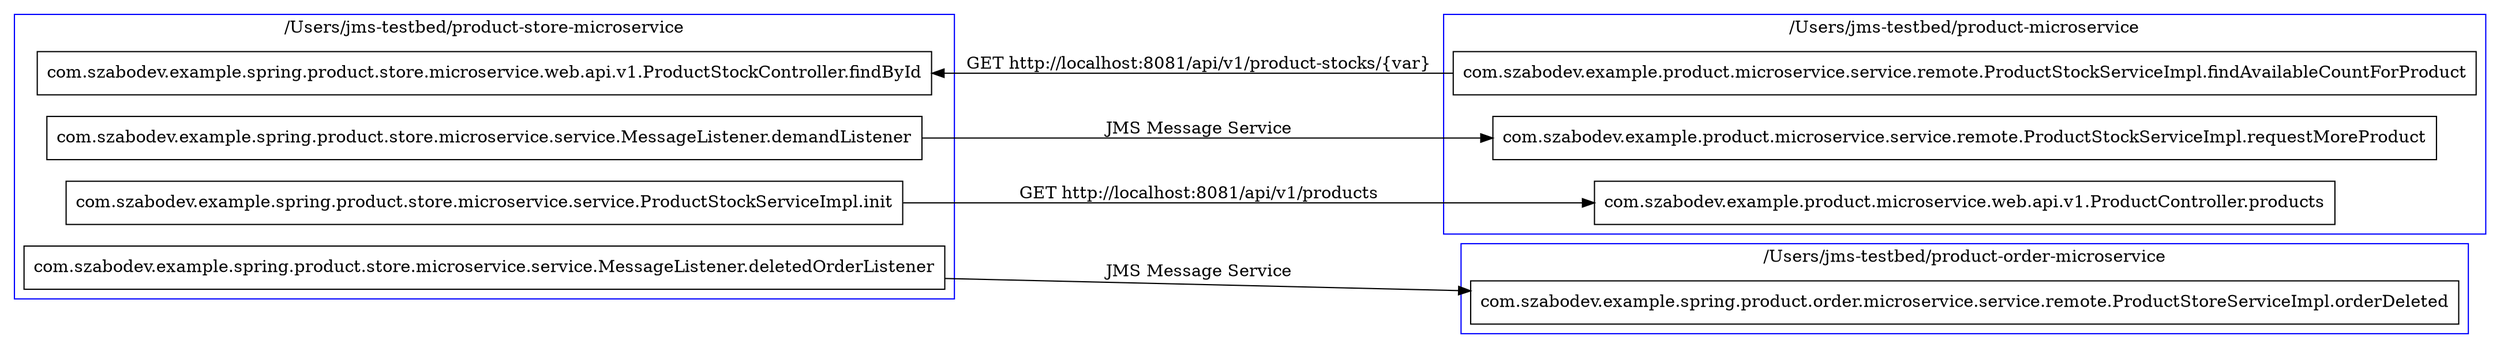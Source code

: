 digraph cil_rad {
rankdir = LR;
node [shape=box];
subgraph cluster_0 {
label = "/Users/jms-testbed/product-microservice";
color=blue;
rank = same; "com.szabodev.example.product.microservice.web.api.v1.ProductController.products"; "com.szabodev.example.product.microservice.service.remote.ProductStockServiceImpl.findAvailableCountForProduct"; "com.szabodev.example.product.microservice.service.remote.ProductStockServiceImpl.requestMoreProduct";
}
subgraph cluster_1 {
label = "/Users/jms-testbed/product-store-microservice";
color=blue;
rank = same; "com.szabodev.example.spring.product.store.microservice.service.MessageListener.demandListener"; "com.szabodev.example.spring.product.store.microservice.service.ProductStockServiceImpl.init"; "com.szabodev.example.spring.product.store.microservice.service.MessageListener.deletedOrderListener"; "com.szabodev.example.spring.product.store.microservice.web.api.v1.ProductStockController.findById";
}
subgraph cluster_2 {
label = "/Users/jms-testbed/product-order-microservice";
color=blue;
rank = same; "com.szabodev.example.spring.product.order.microservice.service.remote.ProductStoreServiceImpl.orderDeleted";
}
"com.szabodev.example.product.microservice.service.remote.ProductStockServiceImpl.findAvailableCountForProduct"  -> "com.szabodev.example.spring.product.store.microservice.web.api.v1.ProductStockController.findById" [ label = "GET http://localhost:8081/api/v1/product-stocks/{var}" ];
"com.szabodev.example.spring.product.store.microservice.service.ProductStockServiceImpl.init"  -> "com.szabodev.example.product.microservice.web.api.v1.ProductController.products" [ label = "GET http://localhost:8081/api/v1/products" ];
"com.szabodev.example.spring.product.store.microservice.service.MessageListener.demandListener"  -> "com.szabodev.example.product.microservice.service.remote.ProductStockServiceImpl.requestMoreProduct" [ label = "JMS Message Service" ];
"com.szabodev.example.spring.product.store.microservice.service.MessageListener.deletedOrderListener"  -> "com.szabodev.example.spring.product.order.microservice.service.remote.ProductStoreServiceImpl.orderDeleted" [ label = "JMS Message Service" ];
}
